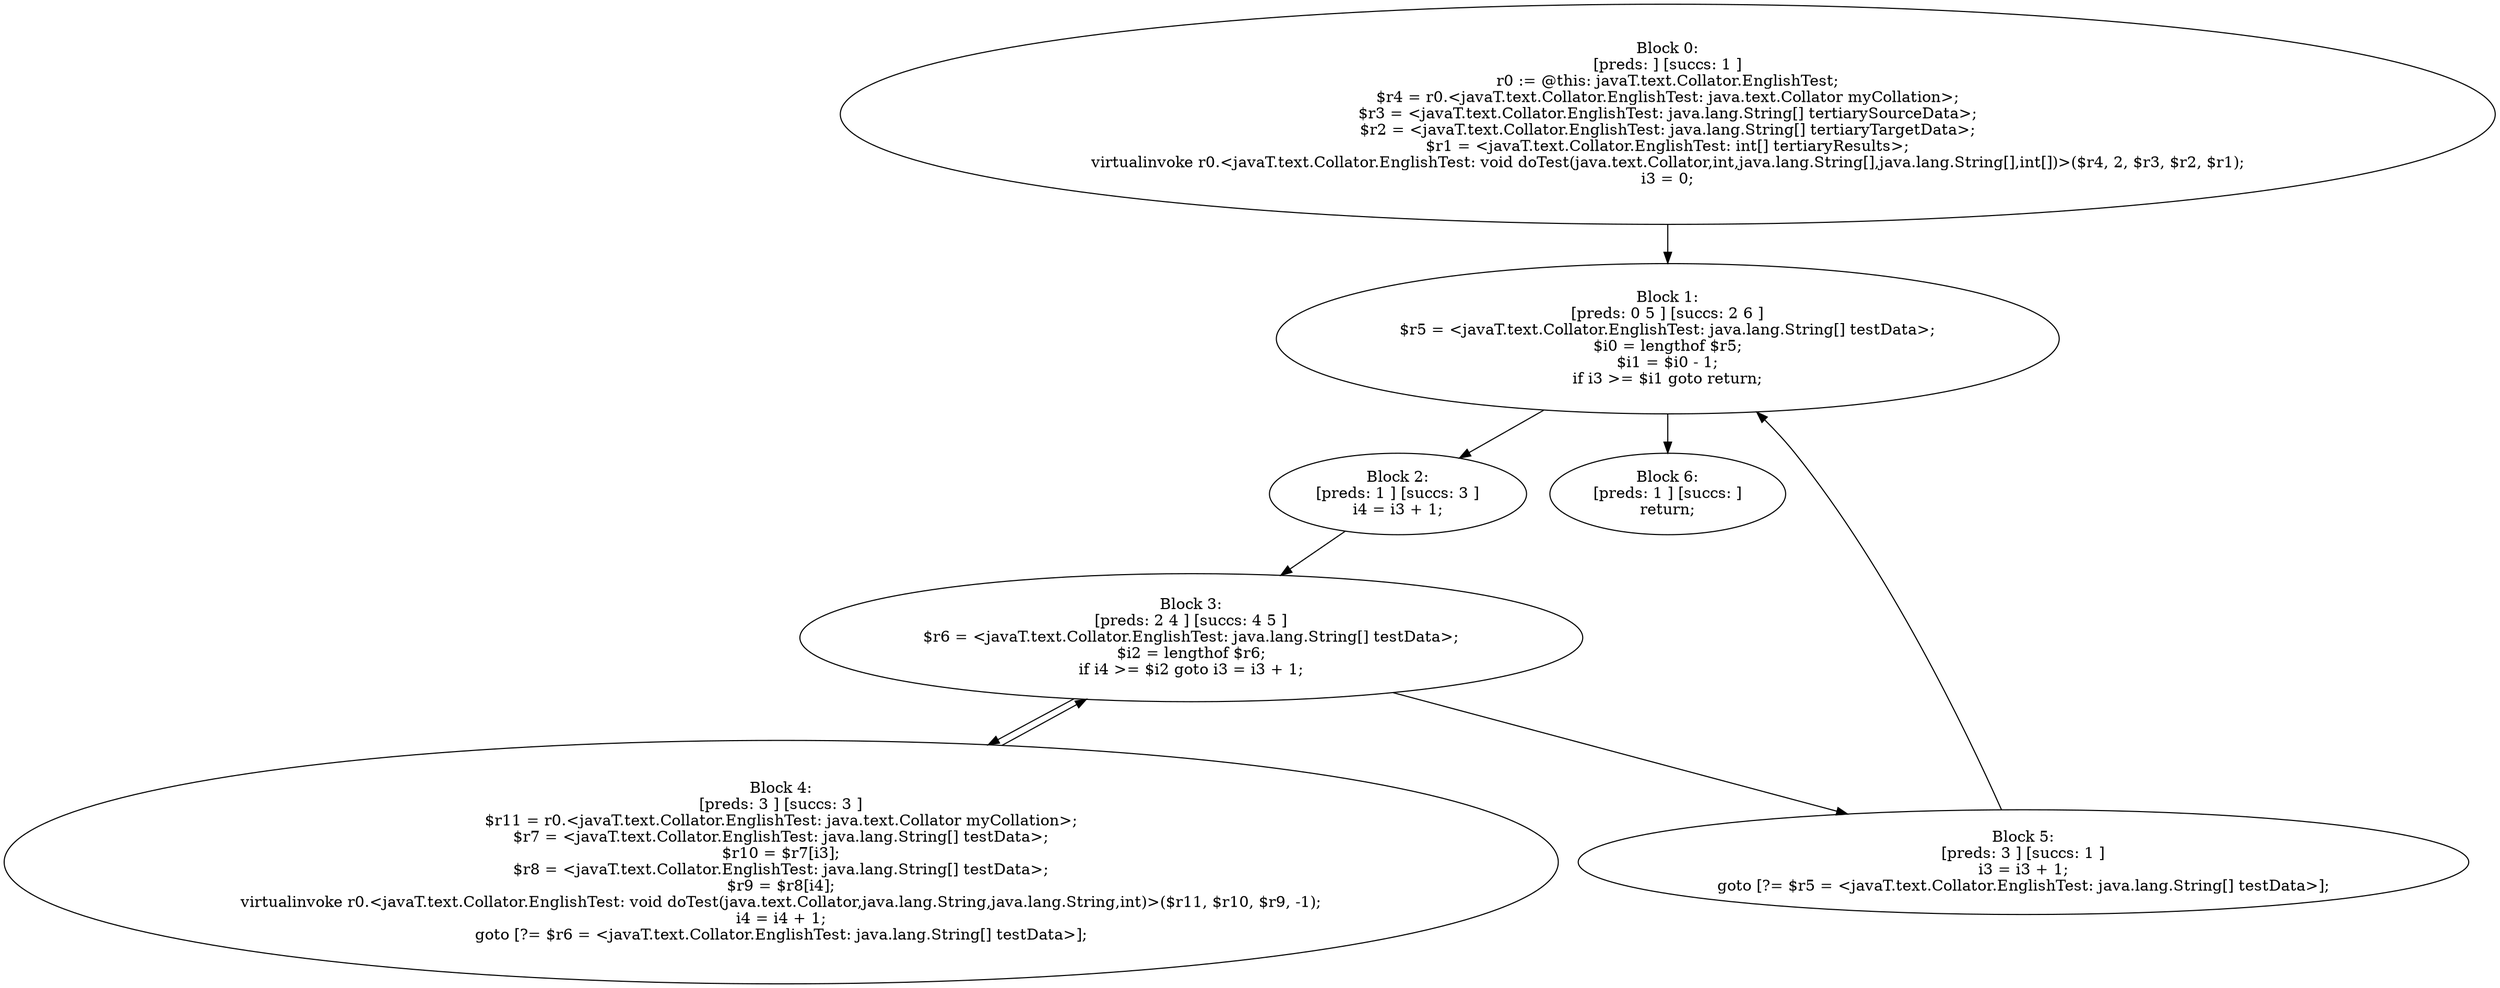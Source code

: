 digraph "unitGraph" {
    "Block 0:
[preds: ] [succs: 1 ]
r0 := @this: javaT.text.Collator.EnglishTest;
$r4 = r0.<javaT.text.Collator.EnglishTest: java.text.Collator myCollation>;
$r3 = <javaT.text.Collator.EnglishTest: java.lang.String[] tertiarySourceData>;
$r2 = <javaT.text.Collator.EnglishTest: java.lang.String[] tertiaryTargetData>;
$r1 = <javaT.text.Collator.EnglishTest: int[] tertiaryResults>;
virtualinvoke r0.<javaT.text.Collator.EnglishTest: void doTest(java.text.Collator,int,java.lang.String[],java.lang.String[],int[])>($r4, 2, $r3, $r2, $r1);
i3 = 0;
"
    "Block 1:
[preds: 0 5 ] [succs: 2 6 ]
$r5 = <javaT.text.Collator.EnglishTest: java.lang.String[] testData>;
$i0 = lengthof $r5;
$i1 = $i0 - 1;
if i3 >= $i1 goto return;
"
    "Block 2:
[preds: 1 ] [succs: 3 ]
i4 = i3 + 1;
"
    "Block 3:
[preds: 2 4 ] [succs: 4 5 ]
$r6 = <javaT.text.Collator.EnglishTest: java.lang.String[] testData>;
$i2 = lengthof $r6;
if i4 >= $i2 goto i3 = i3 + 1;
"
    "Block 4:
[preds: 3 ] [succs: 3 ]
$r11 = r0.<javaT.text.Collator.EnglishTest: java.text.Collator myCollation>;
$r7 = <javaT.text.Collator.EnglishTest: java.lang.String[] testData>;
$r10 = $r7[i3];
$r8 = <javaT.text.Collator.EnglishTest: java.lang.String[] testData>;
$r9 = $r8[i4];
virtualinvoke r0.<javaT.text.Collator.EnglishTest: void doTest(java.text.Collator,java.lang.String,java.lang.String,int)>($r11, $r10, $r9, -1);
i4 = i4 + 1;
goto [?= $r6 = <javaT.text.Collator.EnglishTest: java.lang.String[] testData>];
"
    "Block 5:
[preds: 3 ] [succs: 1 ]
i3 = i3 + 1;
goto [?= $r5 = <javaT.text.Collator.EnglishTest: java.lang.String[] testData>];
"
    "Block 6:
[preds: 1 ] [succs: ]
return;
"
    "Block 0:
[preds: ] [succs: 1 ]
r0 := @this: javaT.text.Collator.EnglishTest;
$r4 = r0.<javaT.text.Collator.EnglishTest: java.text.Collator myCollation>;
$r3 = <javaT.text.Collator.EnglishTest: java.lang.String[] tertiarySourceData>;
$r2 = <javaT.text.Collator.EnglishTest: java.lang.String[] tertiaryTargetData>;
$r1 = <javaT.text.Collator.EnglishTest: int[] tertiaryResults>;
virtualinvoke r0.<javaT.text.Collator.EnglishTest: void doTest(java.text.Collator,int,java.lang.String[],java.lang.String[],int[])>($r4, 2, $r3, $r2, $r1);
i3 = 0;
"->"Block 1:
[preds: 0 5 ] [succs: 2 6 ]
$r5 = <javaT.text.Collator.EnglishTest: java.lang.String[] testData>;
$i0 = lengthof $r5;
$i1 = $i0 - 1;
if i3 >= $i1 goto return;
";
    "Block 1:
[preds: 0 5 ] [succs: 2 6 ]
$r5 = <javaT.text.Collator.EnglishTest: java.lang.String[] testData>;
$i0 = lengthof $r5;
$i1 = $i0 - 1;
if i3 >= $i1 goto return;
"->"Block 2:
[preds: 1 ] [succs: 3 ]
i4 = i3 + 1;
";
    "Block 1:
[preds: 0 5 ] [succs: 2 6 ]
$r5 = <javaT.text.Collator.EnglishTest: java.lang.String[] testData>;
$i0 = lengthof $r5;
$i1 = $i0 - 1;
if i3 >= $i1 goto return;
"->"Block 6:
[preds: 1 ] [succs: ]
return;
";
    "Block 2:
[preds: 1 ] [succs: 3 ]
i4 = i3 + 1;
"->"Block 3:
[preds: 2 4 ] [succs: 4 5 ]
$r6 = <javaT.text.Collator.EnglishTest: java.lang.String[] testData>;
$i2 = lengthof $r6;
if i4 >= $i2 goto i3 = i3 + 1;
";
    "Block 3:
[preds: 2 4 ] [succs: 4 5 ]
$r6 = <javaT.text.Collator.EnglishTest: java.lang.String[] testData>;
$i2 = lengthof $r6;
if i4 >= $i2 goto i3 = i3 + 1;
"->"Block 4:
[preds: 3 ] [succs: 3 ]
$r11 = r0.<javaT.text.Collator.EnglishTest: java.text.Collator myCollation>;
$r7 = <javaT.text.Collator.EnglishTest: java.lang.String[] testData>;
$r10 = $r7[i3];
$r8 = <javaT.text.Collator.EnglishTest: java.lang.String[] testData>;
$r9 = $r8[i4];
virtualinvoke r0.<javaT.text.Collator.EnglishTest: void doTest(java.text.Collator,java.lang.String,java.lang.String,int)>($r11, $r10, $r9, -1);
i4 = i4 + 1;
goto [?= $r6 = <javaT.text.Collator.EnglishTest: java.lang.String[] testData>];
";
    "Block 3:
[preds: 2 4 ] [succs: 4 5 ]
$r6 = <javaT.text.Collator.EnglishTest: java.lang.String[] testData>;
$i2 = lengthof $r6;
if i4 >= $i2 goto i3 = i3 + 1;
"->"Block 5:
[preds: 3 ] [succs: 1 ]
i3 = i3 + 1;
goto [?= $r5 = <javaT.text.Collator.EnglishTest: java.lang.String[] testData>];
";
    "Block 4:
[preds: 3 ] [succs: 3 ]
$r11 = r0.<javaT.text.Collator.EnglishTest: java.text.Collator myCollation>;
$r7 = <javaT.text.Collator.EnglishTest: java.lang.String[] testData>;
$r10 = $r7[i3];
$r8 = <javaT.text.Collator.EnglishTest: java.lang.String[] testData>;
$r9 = $r8[i4];
virtualinvoke r0.<javaT.text.Collator.EnglishTest: void doTest(java.text.Collator,java.lang.String,java.lang.String,int)>($r11, $r10, $r9, -1);
i4 = i4 + 1;
goto [?= $r6 = <javaT.text.Collator.EnglishTest: java.lang.String[] testData>];
"->"Block 3:
[preds: 2 4 ] [succs: 4 5 ]
$r6 = <javaT.text.Collator.EnglishTest: java.lang.String[] testData>;
$i2 = lengthof $r6;
if i4 >= $i2 goto i3 = i3 + 1;
";
    "Block 5:
[preds: 3 ] [succs: 1 ]
i3 = i3 + 1;
goto [?= $r5 = <javaT.text.Collator.EnglishTest: java.lang.String[] testData>];
"->"Block 1:
[preds: 0 5 ] [succs: 2 6 ]
$r5 = <javaT.text.Collator.EnglishTest: java.lang.String[] testData>;
$i0 = lengthof $r5;
$i1 = $i0 - 1;
if i3 >= $i1 goto return;
";
}
